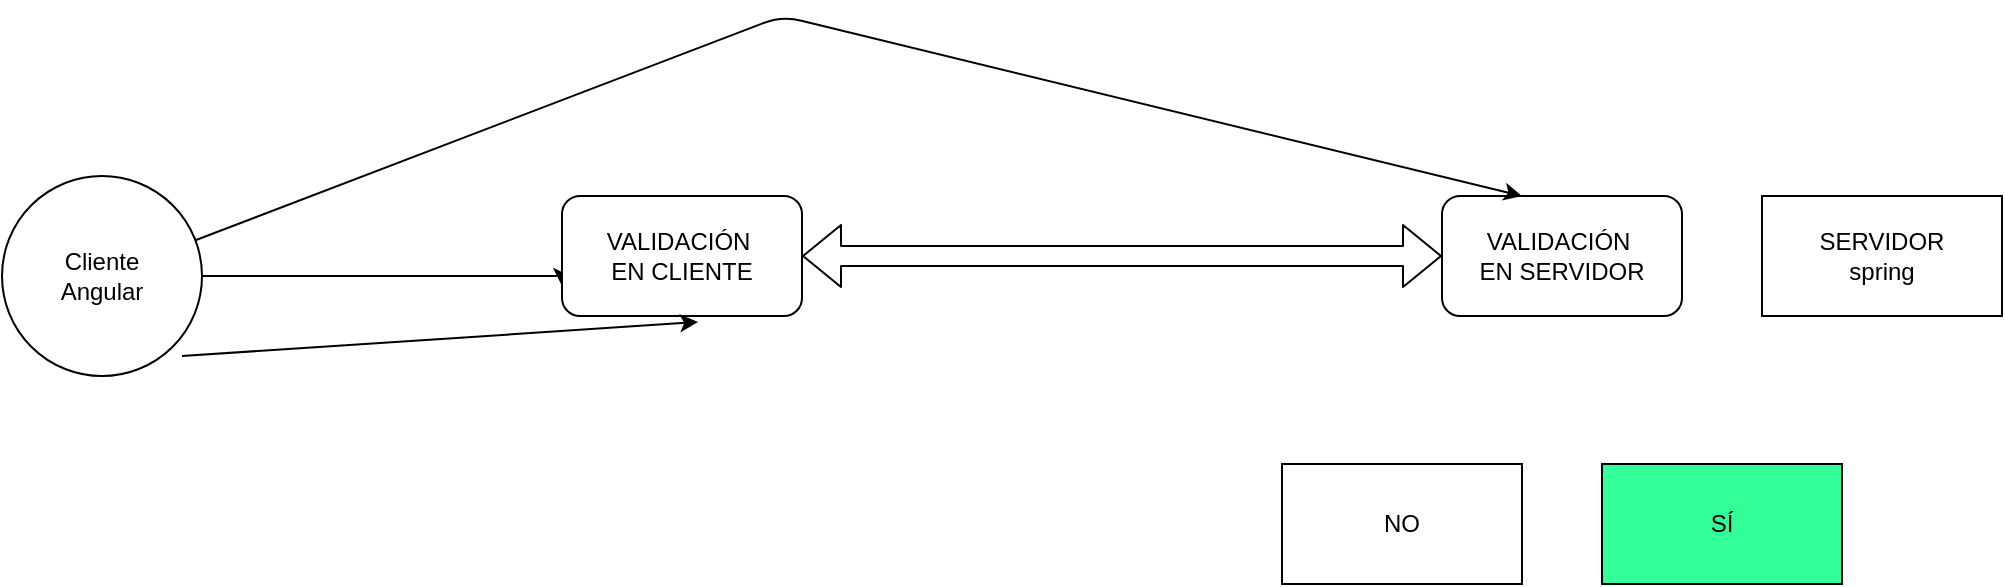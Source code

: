 <mxfile version="14.6.13" type="device"><diagram id="ymoRqsNhD185fCownuhi" name="Página-1"><mxGraphModel dx="1326" dy="806" grid="1" gridSize="10" guides="1" tooltips="1" connect="1" arrows="1" fold="1" page="1" pageScale="1" pageWidth="1169" pageHeight="827" math="0" shadow="0"><root><mxCell id="0"/><mxCell id="1" parent="0"/><mxCell id="LXDyp0e4YirpQJNVomnR-12" style="edgeStyle=orthogonalEdgeStyle;rounded=0;orthogonalLoop=1;jettySize=auto;html=1;entryX=0;entryY=0.75;entryDx=0;entryDy=0;" parent="1" source="LXDyp0e4YirpQJNVomnR-1" target="LXDyp0e4YirpQJNVomnR-4" edge="1"><mxGeometry relative="1" as="geometry"><mxPoint x="860" y="300" as="targetPoint"/><Array as="points"><mxPoint x="340" y="320"/></Array></mxGeometry></mxCell><mxCell id="LXDyp0e4YirpQJNVomnR-1" value="Cliente&lt;br&gt;Angular" style="ellipse;whiteSpace=wrap;html=1;aspect=fixed;" parent="1" vertex="1"><mxGeometry x="60" y="270" width="100" height="100" as="geometry"/></mxCell><mxCell id="LXDyp0e4YirpQJNVomnR-2" value="SERVIDOR&lt;br&gt;spring" style="rounded=0;whiteSpace=wrap;html=1;" parent="1" vertex="1"><mxGeometry x="940" y="280" width="120" height="60" as="geometry"/></mxCell><mxCell id="LXDyp0e4YirpQJNVomnR-4" value="VALIDACIÓN&amp;nbsp;&lt;br&gt;EN CLIENTE" style="rounded=1;whiteSpace=wrap;html=1;" parent="1" vertex="1"><mxGeometry x="340" y="280" width="120" height="60" as="geometry"/></mxCell><mxCell id="LXDyp0e4YirpQJNVomnR-6" value="" style="shape=flexArrow;endArrow=classic;startArrow=classic;html=1;entryX=0;entryY=0.5;entryDx=0;entryDy=0;exitX=1;exitY=0.5;exitDx=0;exitDy=0;" parent="1" source="LXDyp0e4YirpQJNVomnR-4" target="LXDyp0e4YirpQJNVomnR-7" edge="1"><mxGeometry width="100" height="100" relative="1" as="geometry"><mxPoint x="530" y="440" as="sourcePoint"/><mxPoint x="630" y="340" as="targetPoint"/></mxGeometry></mxCell><mxCell id="LXDyp0e4YirpQJNVomnR-7" value="VALIDACIÓN&amp;nbsp;&lt;br&gt;EN SERVIDOR" style="rounded=1;whiteSpace=wrap;html=1;" parent="1" vertex="1"><mxGeometry x="780" y="280" width="120" height="60" as="geometry"/></mxCell><mxCell id="LXDyp0e4YirpQJNVomnR-10" value="NO" style="rounded=0;whiteSpace=wrap;html=1;" parent="1" vertex="1"><mxGeometry x="700" y="414" width="120" height="60" as="geometry"/></mxCell><mxCell id="RkqTMvloLA-Xw8snkSW1-2" value="SÍ" style="rounded=0;whiteSpace=wrap;html=1;fillColor=#33FF99;" vertex="1" parent="1"><mxGeometry x="860" y="414" width="120" height="60" as="geometry"/></mxCell><mxCell id="RkqTMvloLA-Xw8snkSW1-3" value="" style="endArrow=classic;html=1;entryX=0.333;entryY=0;entryDx=0;entryDy=0;entryPerimeter=0;" edge="1" parent="1" source="LXDyp0e4YirpQJNVomnR-1" target="LXDyp0e4YirpQJNVomnR-7"><mxGeometry width="50" height="50" relative="1" as="geometry"><mxPoint x="560" y="440" as="sourcePoint"/><mxPoint x="610" y="390" as="targetPoint"/><Array as="points"><mxPoint x="450" y="190"/></Array></mxGeometry></mxCell><mxCell id="RkqTMvloLA-Xw8snkSW1-4" value="" style="endArrow=classic;html=1;entryX=0.567;entryY=1.05;entryDx=0;entryDy=0;entryPerimeter=0;" edge="1" parent="1" target="LXDyp0e4YirpQJNVomnR-4"><mxGeometry width="50" height="50" relative="1" as="geometry"><mxPoint x="150" y="360" as="sourcePoint"/><mxPoint x="610" y="390" as="targetPoint"/></mxGeometry></mxCell></root></mxGraphModel></diagram></mxfile>